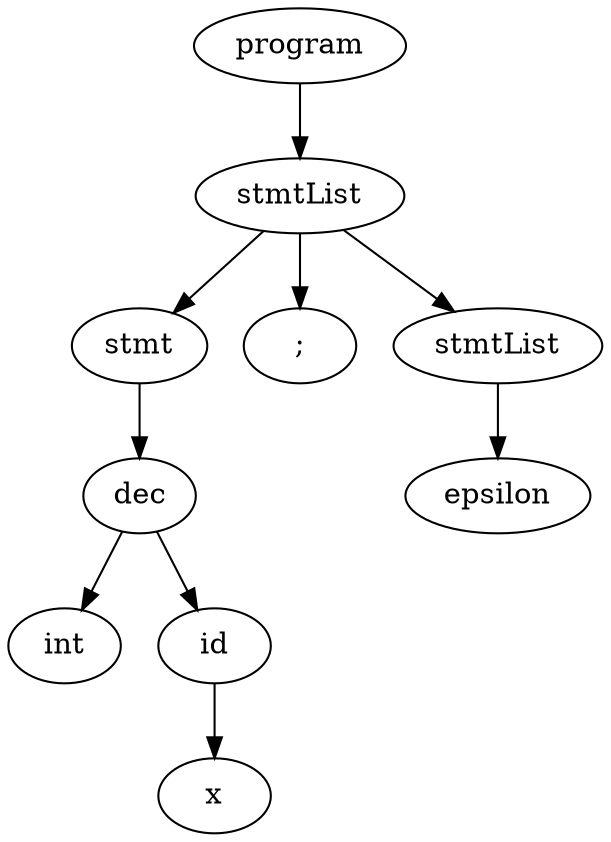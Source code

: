 
digraph "three_x_plus_1"
{
struct1 [label="program"]
struct2 [label="stmtList"]
struct3 [label="stmt"]
struct4 [label="dec"]
struct5 [label="int"]
struct4->struct5
struct6 [label="id"]
struct7 [label="x"]
struct6->struct7
struct4->struct6
struct3->struct4
struct2->struct3
struct8 [label=";"]
struct2->struct8
struct9 [label="stmtList"]
struct10 [label="epsilon"]
struct9->struct10
struct2->struct9
struct1->struct2
}